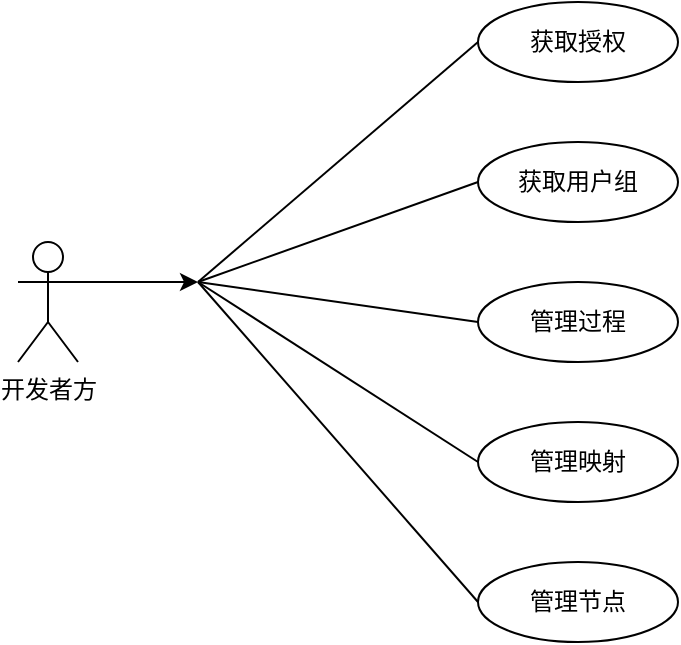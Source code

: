 <mxfile version="20.3.0" type="device"><diagram id="daDMQwqFp5NQW7Ero_DI" name="第 1 页"><mxGraphModel dx="1038" dy="649" grid="1" gridSize="10" guides="1" tooltips="1" connect="1" arrows="1" fold="1" page="1" pageScale="1" pageWidth="827" pageHeight="1169" math="0" shadow="0"><root><mxCell id="0"/><mxCell id="1" parent="0"/><mxCell id="xJvW97eqk2YsendqL24F-1" value="开发者方" style="shape=umlActor;verticalLabelPosition=bottom;verticalAlign=top;html=1;outlineConnect=0;" vertex="1" parent="1"><mxGeometry x="100" y="300" width="30" height="60" as="geometry"/></mxCell><mxCell id="xJvW97eqk2YsendqL24F-2" value="获取授权" style="ellipse;whiteSpace=wrap;html=1;" vertex="1" parent="1"><mxGeometry x="330" y="180" width="100" height="40" as="geometry"/></mxCell><mxCell id="xJvW97eqk2YsendqL24F-3" value="获取用户组" style="ellipse;whiteSpace=wrap;html=1;" vertex="1" parent="1"><mxGeometry x="330" y="250" width="100" height="40" as="geometry"/></mxCell><mxCell id="xJvW97eqk2YsendqL24F-4" value="管理过程" style="ellipse;whiteSpace=wrap;html=1;" vertex="1" parent="1"><mxGeometry x="330" y="320" width="100" height="40" as="geometry"/></mxCell><mxCell id="xJvW97eqk2YsendqL24F-5" value="管理映射" style="ellipse;whiteSpace=wrap;html=1;" vertex="1" parent="1"><mxGeometry x="330" y="390" width="100" height="40" as="geometry"/></mxCell><mxCell id="xJvW97eqk2YsendqL24F-6" value="管理节点" style="ellipse;whiteSpace=wrap;html=1;" vertex="1" parent="1"><mxGeometry x="330" y="460" width="100" height="40" as="geometry"/></mxCell><mxCell id="xJvW97eqk2YsendqL24F-7" value="" style="endArrow=classic;html=1;rounded=0;exitX=1;exitY=0.333;exitDx=0;exitDy=0;exitPerimeter=0;" edge="1" parent="1" source="xJvW97eqk2YsendqL24F-1"><mxGeometry width="50" height="50" relative="1" as="geometry"><mxPoint x="390" y="360" as="sourcePoint"/><mxPoint x="190" y="320" as="targetPoint"/></mxGeometry></mxCell><mxCell id="xJvW97eqk2YsendqL24F-8" value="" style="endArrow=none;html=1;rounded=0;entryX=0;entryY=0.5;entryDx=0;entryDy=0;" edge="1" parent="1" target="xJvW97eqk2YsendqL24F-2"><mxGeometry width="50" height="50" relative="1" as="geometry"><mxPoint x="190" y="320" as="sourcePoint"/><mxPoint x="340" y="210" as="targetPoint"/></mxGeometry></mxCell><mxCell id="xJvW97eqk2YsendqL24F-9" value="" style="endArrow=none;html=1;rounded=0;entryX=0;entryY=0.5;entryDx=0;entryDy=0;" edge="1" parent="1" target="xJvW97eqk2YsendqL24F-3"><mxGeometry width="50" height="50" relative="1" as="geometry"><mxPoint x="190" y="320" as="sourcePoint"/><mxPoint x="340.0" y="210" as="targetPoint"/></mxGeometry></mxCell><mxCell id="xJvW97eqk2YsendqL24F-10" value="" style="endArrow=none;html=1;rounded=0;entryX=0;entryY=0.5;entryDx=0;entryDy=0;" edge="1" parent="1" target="xJvW97eqk2YsendqL24F-4"><mxGeometry width="50" height="50" relative="1" as="geometry"><mxPoint x="190" y="320" as="sourcePoint"/><mxPoint x="340.0" y="280" as="targetPoint"/></mxGeometry></mxCell><mxCell id="xJvW97eqk2YsendqL24F-11" value="" style="endArrow=none;html=1;rounded=0;entryX=0;entryY=0.5;entryDx=0;entryDy=0;" edge="1" parent="1" target="xJvW97eqk2YsendqL24F-5"><mxGeometry width="50" height="50" relative="1" as="geometry"><mxPoint x="190" y="320" as="sourcePoint"/><mxPoint x="350.0" y="290" as="targetPoint"/></mxGeometry></mxCell><mxCell id="xJvW97eqk2YsendqL24F-12" value="" style="endArrow=none;html=1;rounded=0;entryX=0;entryY=0.5;entryDx=0;entryDy=0;" edge="1" parent="1" target="xJvW97eqk2YsendqL24F-6"><mxGeometry width="50" height="50" relative="1" as="geometry"><mxPoint x="190" y="320" as="sourcePoint"/><mxPoint x="360.0" y="300" as="targetPoint"/></mxGeometry></mxCell></root></mxGraphModel></diagram></mxfile>